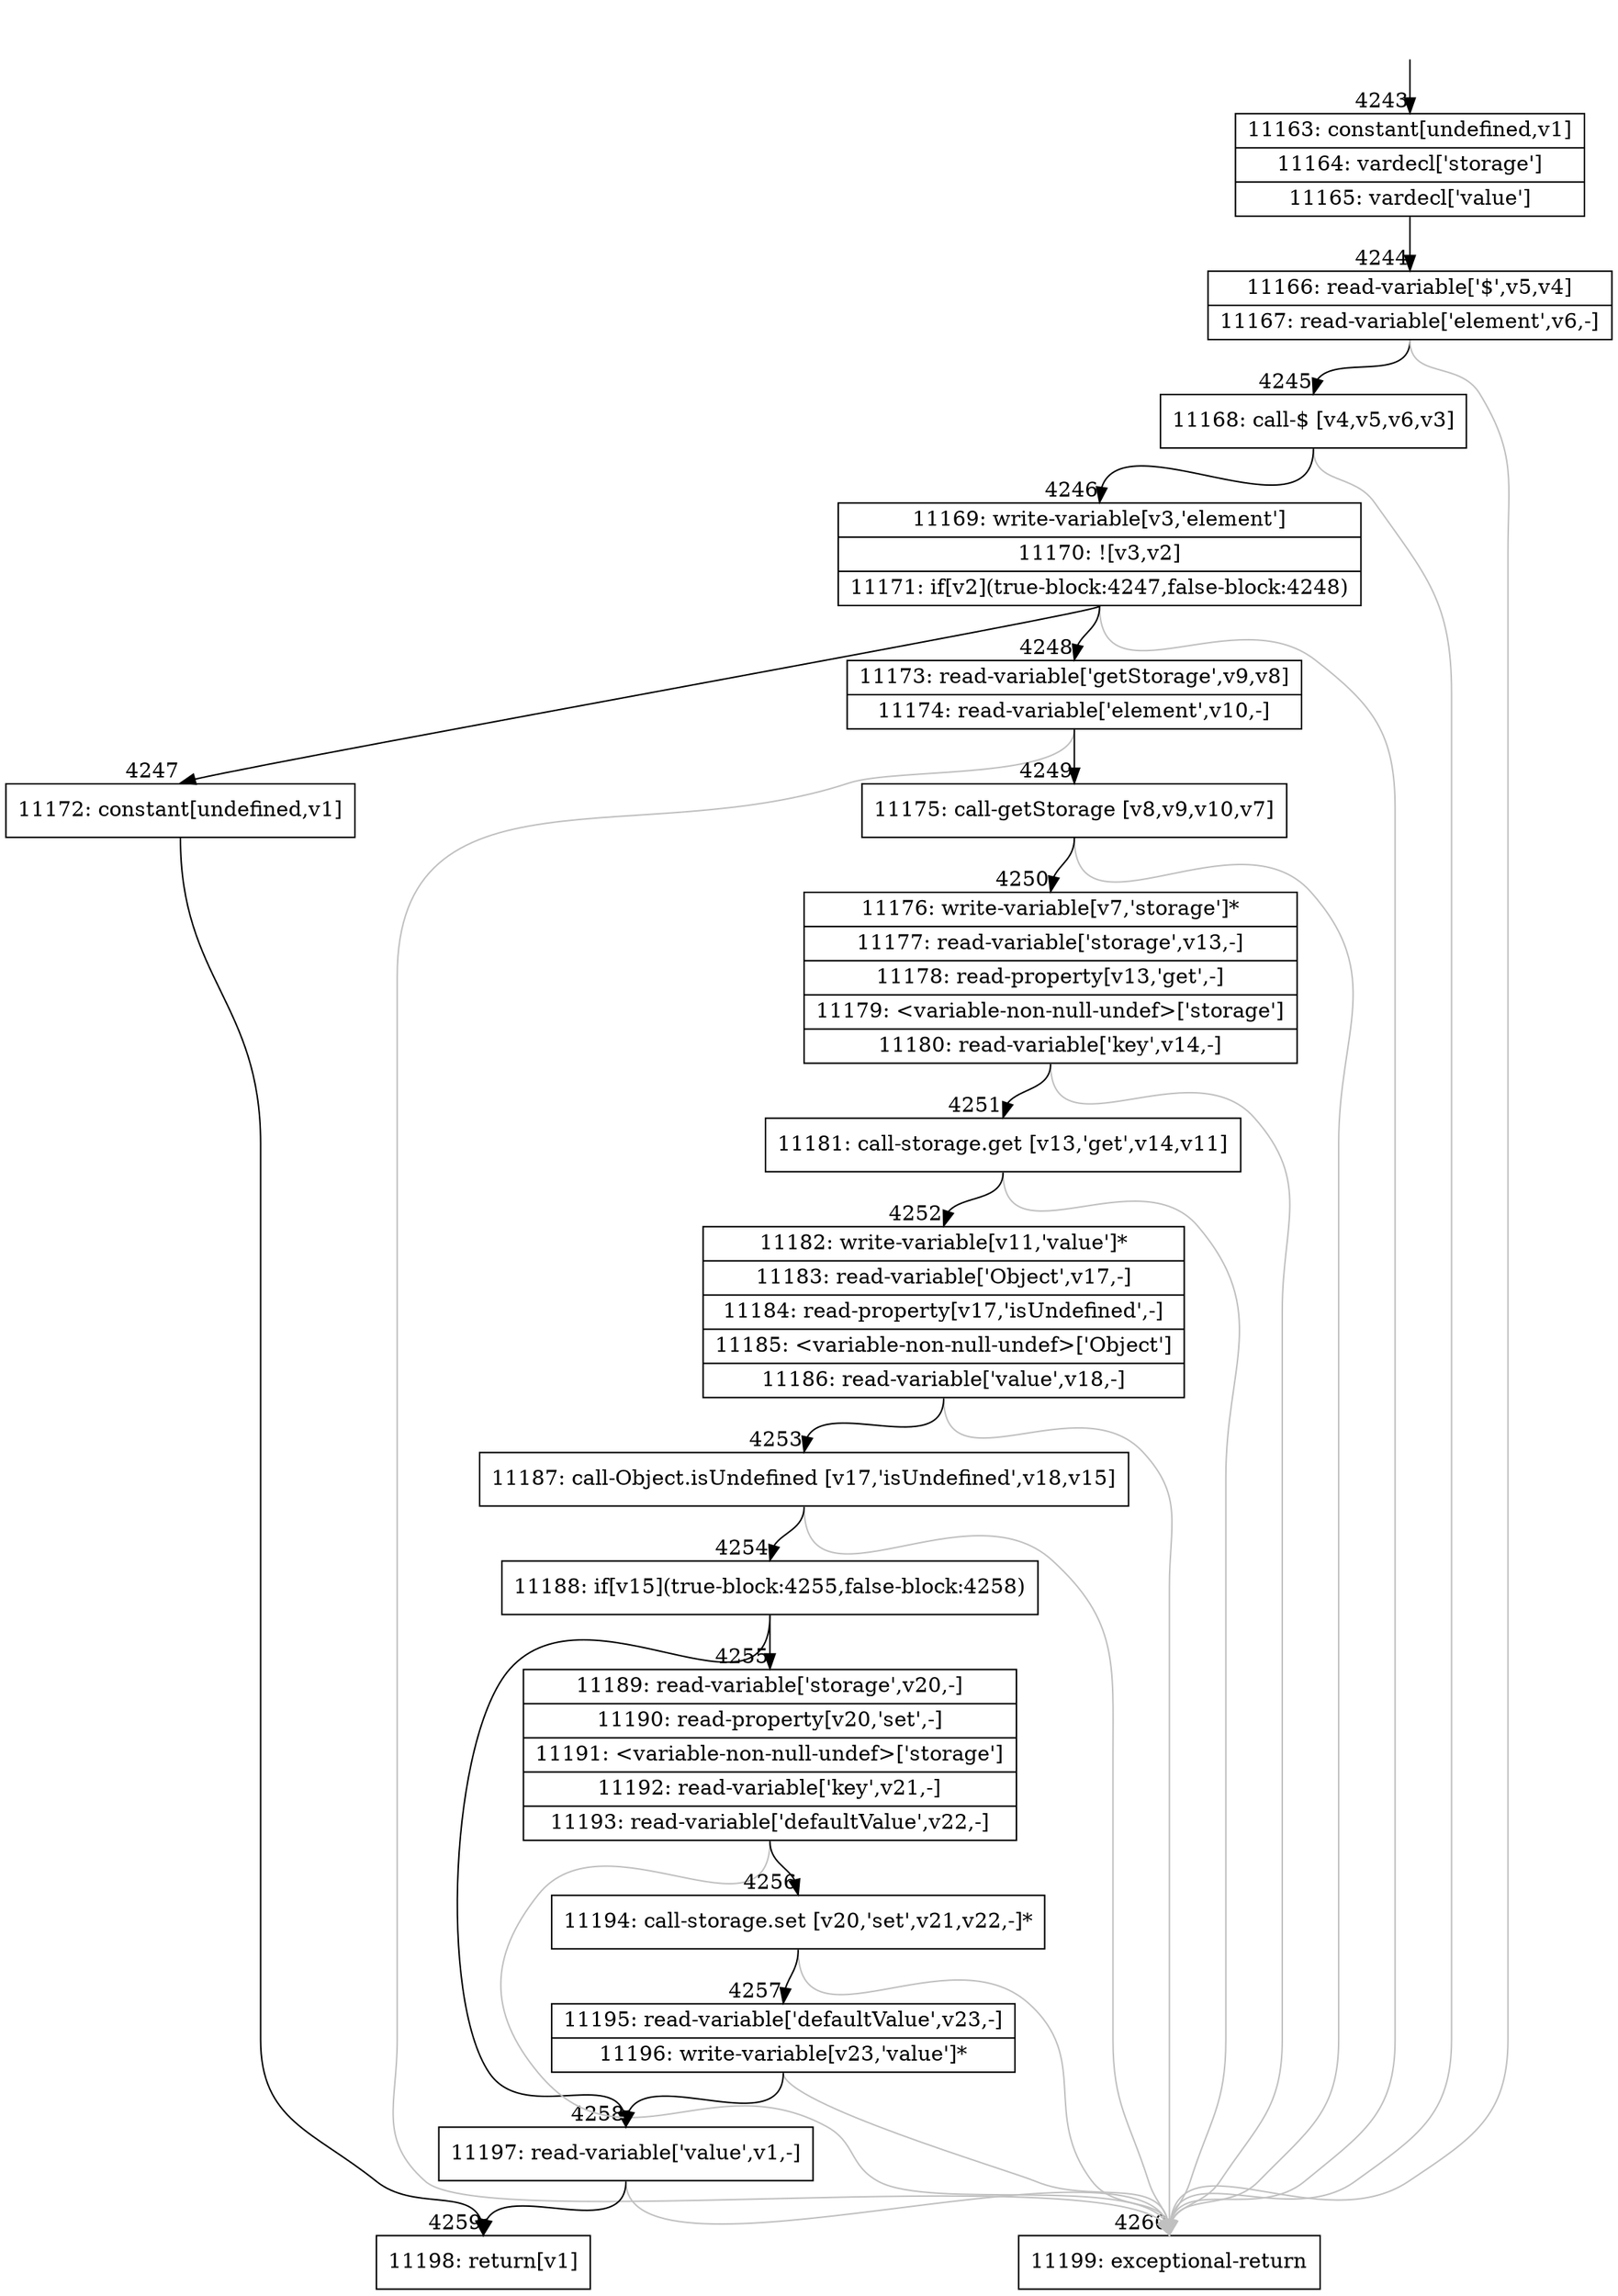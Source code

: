 digraph {
rankdir="TD"
BB_entry356[shape=none,label=""];
BB_entry356 -> BB4243 [tailport=s, headport=n, headlabel="    4243"]
BB4243 [shape=record label="{11163: constant[undefined,v1]|11164: vardecl['storage']|11165: vardecl['value']}" ] 
BB4243 -> BB4244 [tailport=s, headport=n, headlabel="      4244"]
BB4244 [shape=record label="{11166: read-variable['$',v5,v4]|11167: read-variable['element',v6,-]}" ] 
BB4244 -> BB4245 [tailport=s, headport=n, headlabel="      4245"]
BB4244 -> BB4260 [tailport=s, headport=n, color=gray, headlabel="      4260"]
BB4245 [shape=record label="{11168: call-$ [v4,v5,v6,v3]}" ] 
BB4245 -> BB4246 [tailport=s, headport=n, headlabel="      4246"]
BB4245 -> BB4260 [tailport=s, headport=n, color=gray]
BB4246 [shape=record label="{11169: write-variable[v3,'element']|11170: ![v3,v2]|11171: if[v2](true-block:4247,false-block:4248)}" ] 
BB4246 -> BB4247 [tailport=s, headport=n, headlabel="      4247"]
BB4246 -> BB4248 [tailport=s, headport=n, headlabel="      4248"]
BB4246 -> BB4260 [tailport=s, headport=n, color=gray]
BB4247 [shape=record label="{11172: constant[undefined,v1]}" ] 
BB4247 -> BB4259 [tailport=s, headport=n, headlabel="      4259"]
BB4248 [shape=record label="{11173: read-variable['getStorage',v9,v8]|11174: read-variable['element',v10,-]}" ] 
BB4248 -> BB4249 [tailport=s, headport=n, headlabel="      4249"]
BB4248 -> BB4260 [tailport=s, headport=n, color=gray]
BB4249 [shape=record label="{11175: call-getStorage [v8,v9,v10,v7]}" ] 
BB4249 -> BB4250 [tailport=s, headport=n, headlabel="      4250"]
BB4249 -> BB4260 [tailport=s, headport=n, color=gray]
BB4250 [shape=record label="{11176: write-variable[v7,'storage']*|11177: read-variable['storage',v13,-]|11178: read-property[v13,'get',-]|11179: \<variable-non-null-undef\>['storage']|11180: read-variable['key',v14,-]}" ] 
BB4250 -> BB4251 [tailport=s, headport=n, headlabel="      4251"]
BB4250 -> BB4260 [tailport=s, headport=n, color=gray]
BB4251 [shape=record label="{11181: call-storage.get [v13,'get',v14,v11]}" ] 
BB4251 -> BB4252 [tailport=s, headport=n, headlabel="      4252"]
BB4251 -> BB4260 [tailport=s, headport=n, color=gray]
BB4252 [shape=record label="{11182: write-variable[v11,'value']*|11183: read-variable['Object',v17,-]|11184: read-property[v17,'isUndefined',-]|11185: \<variable-non-null-undef\>['Object']|11186: read-variable['value',v18,-]}" ] 
BB4252 -> BB4253 [tailport=s, headport=n, headlabel="      4253"]
BB4252 -> BB4260 [tailport=s, headport=n, color=gray]
BB4253 [shape=record label="{11187: call-Object.isUndefined [v17,'isUndefined',v18,v15]}" ] 
BB4253 -> BB4254 [tailport=s, headport=n, headlabel="      4254"]
BB4253 -> BB4260 [tailport=s, headport=n, color=gray]
BB4254 [shape=record label="{11188: if[v15](true-block:4255,false-block:4258)}" ] 
BB4254 -> BB4255 [tailport=s, headport=n, headlabel="      4255"]
BB4254 -> BB4258 [tailport=s, headport=n, headlabel="      4258"]
BB4255 [shape=record label="{11189: read-variable['storage',v20,-]|11190: read-property[v20,'set',-]|11191: \<variable-non-null-undef\>['storage']|11192: read-variable['key',v21,-]|11193: read-variable['defaultValue',v22,-]}" ] 
BB4255 -> BB4256 [tailport=s, headport=n, headlabel="      4256"]
BB4255 -> BB4260 [tailport=s, headport=n, color=gray]
BB4256 [shape=record label="{11194: call-storage.set [v20,'set',v21,v22,-]*}" ] 
BB4256 -> BB4257 [tailport=s, headport=n, headlabel="      4257"]
BB4256 -> BB4260 [tailport=s, headport=n, color=gray]
BB4257 [shape=record label="{11195: read-variable['defaultValue',v23,-]|11196: write-variable[v23,'value']*}" ] 
BB4257 -> BB4258 [tailport=s, headport=n]
BB4257 -> BB4260 [tailport=s, headport=n, color=gray]
BB4258 [shape=record label="{11197: read-variable['value',v1,-]}" ] 
BB4258 -> BB4259 [tailport=s, headport=n]
BB4258 -> BB4260 [tailport=s, headport=n, color=gray]
BB4259 [shape=record label="{11198: return[v1]}" ] 
BB4260 [shape=record label="{11199: exceptional-return}" ] 
//#$~ 3268
}

